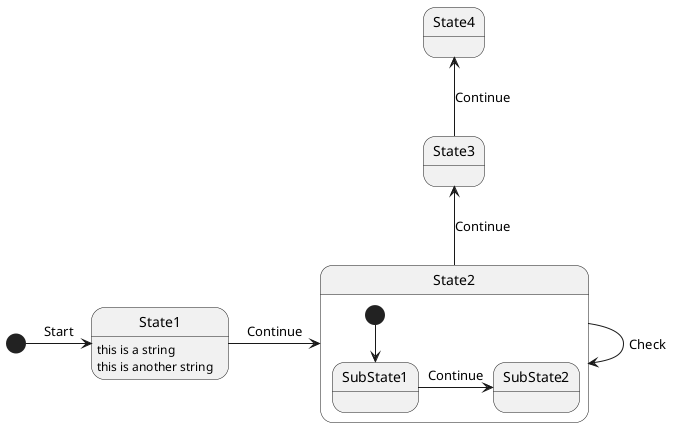 @startuml
'stateless namespace EtAlii.Generators.Stateless.Tests
'stateless class MyNestedStateMachine2Base
'stateless generate partial
'stateless using System.Text

[*] -> State1 << (string name) >> : Start
State1 : this is a string
State1 : this is another string
State1 -> State2 : Continue
state State2 {
    [*] --> SubState1
    State2 -> State2 << (string name) >> : Check
    SubState1 -> SubState2 : Continue
}
State2 -up-> State3 : Continue
State3 -up-> State4 << async >> : Continue
@enduml

